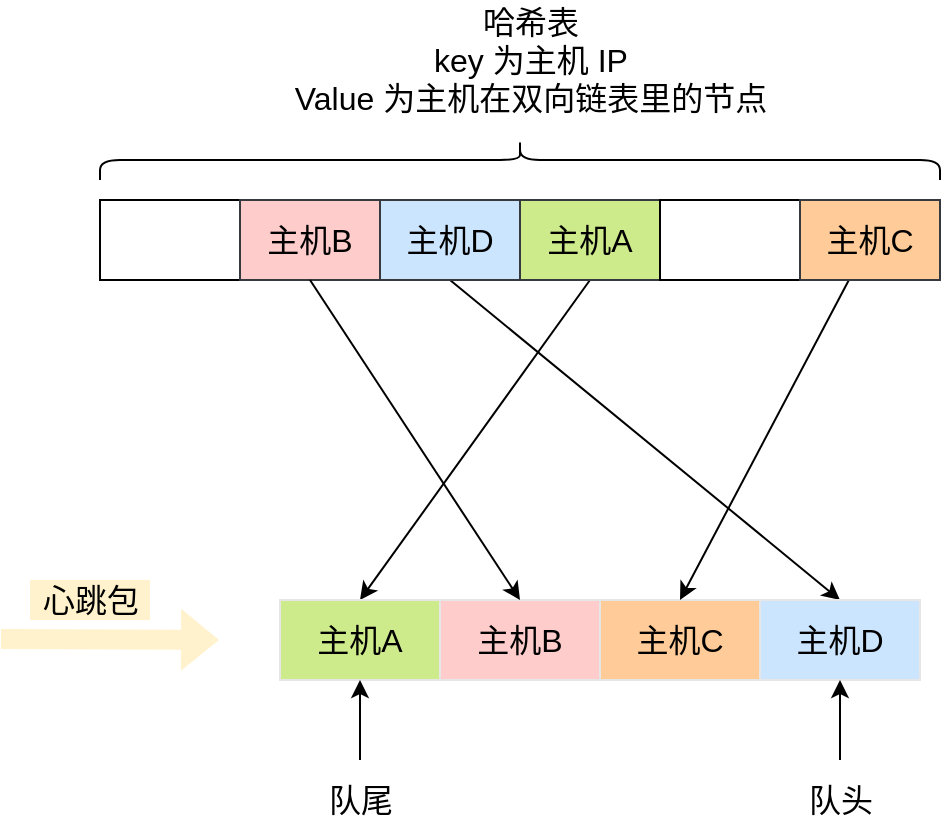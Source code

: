 <mxfile version="14.6.11" type="github">
  <diagram id="6RhRDXMo98UlsTGDwwDf" name="第 1 页">
    <mxGraphModel dx="946" dy="443" grid="1" gridSize="10" guides="1" tooltips="1" connect="1" arrows="1" fold="1" page="1" pageScale="1" pageWidth="827" pageHeight="1169" math="0" shadow="0">
      <root>
        <mxCell id="0" />
        <mxCell id="1" parent="0" />
        <mxCell id="YKfZpbxEMDAa817vgpCx-1" value="" style="rounded=0;whiteSpace=wrap;html=1;" vertex="1" parent="1">
          <mxGeometry x="115" y="130" width="70" height="40" as="geometry" />
        </mxCell>
        <mxCell id="YKfZpbxEMDAa817vgpCx-2" value="&lt;span style=&quot;font-size: 16px&quot;&gt;主机B&lt;/span&gt;" style="rounded=0;whiteSpace=wrap;html=1;fillColor=#ffcccc;strokeColor=#36393d;" vertex="1" parent="1">
          <mxGeometry x="185" y="130" width="70" height="40" as="geometry" />
        </mxCell>
        <mxCell id="YKfZpbxEMDAa817vgpCx-18" style="rounded=0;orthogonalLoop=1;jettySize=auto;html=1;entryX=0.5;entryY=0;entryDx=0;entryDy=0;exitX=0.5;exitY=1;exitDx=0;exitDy=0;" edge="1" parent="1" source="YKfZpbxEMDAa817vgpCx-3" target="YKfZpbxEMDAa817vgpCx-9">
          <mxGeometry relative="1" as="geometry" />
        </mxCell>
        <mxCell id="YKfZpbxEMDAa817vgpCx-3" value="&lt;span style=&quot;font-size: 16px&quot;&gt;主机D&lt;/span&gt;" style="rounded=0;whiteSpace=wrap;html=1;fillColor=#cce5ff;strokeColor=#36393d;" vertex="1" parent="1">
          <mxGeometry x="255" y="130" width="70" height="40" as="geometry" />
        </mxCell>
        <mxCell id="YKfZpbxEMDAa817vgpCx-19" style="edgeStyle=none;rounded=0;orthogonalLoop=1;jettySize=auto;html=1;entryX=0.5;entryY=0;entryDx=0;entryDy=0;exitX=0.5;exitY=1;exitDx=0;exitDy=0;" edge="1" parent="1" source="YKfZpbxEMDAa817vgpCx-4" target="YKfZpbxEMDAa817vgpCx-6">
          <mxGeometry relative="1" as="geometry" />
        </mxCell>
        <mxCell id="YKfZpbxEMDAa817vgpCx-4" value="&lt;span style=&quot;font-size: 16px&quot;&gt;主机A&lt;/span&gt;" style="rounded=0;whiteSpace=wrap;html=1;fillColor=#cdeb8b;strokeColor=#36393d;" vertex="1" parent="1">
          <mxGeometry x="325" y="130" width="70" height="40" as="geometry" />
        </mxCell>
        <mxCell id="YKfZpbxEMDAa817vgpCx-5" value="" style="rounded=0;whiteSpace=wrap;html=1;" vertex="1" parent="1">
          <mxGeometry x="395" y="130" width="70" height="40" as="geometry" />
        </mxCell>
        <mxCell id="YKfZpbxEMDAa817vgpCx-6" value="主机A" style="rounded=0;whiteSpace=wrap;html=1;fontSize=16;fillColor=#cdeb8b;strokeColor=#E6E6E6;" vertex="1" parent="1">
          <mxGeometry x="205" y="330" width="80" height="40" as="geometry" />
        </mxCell>
        <mxCell id="YKfZpbxEMDAa817vgpCx-7" value="&lt;span style=&quot;font-size: 16px;&quot;&gt;主机B&lt;/span&gt;" style="rounded=0;whiteSpace=wrap;html=1;fontSize=16;fillColor=#ffcccc;strokeColor=#E6E6E6;" vertex="1" parent="1">
          <mxGeometry x="285" y="330" width="80" height="40" as="geometry" />
        </mxCell>
        <mxCell id="YKfZpbxEMDAa817vgpCx-8" value="&lt;span style=&quot;font-size: 16px;&quot;&gt;主机C&lt;/span&gt;" style="rounded=0;whiteSpace=wrap;html=1;fontSize=16;fillColor=#ffcc99;strokeColor=#E6E6E6;" vertex="1" parent="1">
          <mxGeometry x="365" y="330" width="80" height="40" as="geometry" />
        </mxCell>
        <mxCell id="YKfZpbxEMDAa817vgpCx-9" value="&lt;span style=&quot;font-size: 16px;&quot;&gt;主机D&lt;/span&gt;" style="rounded=0;whiteSpace=wrap;html=1;fontSize=16;fillColor=#cce5ff;strokeColor=#E6E6E6;" vertex="1" parent="1">
          <mxGeometry x="445" y="330" width="80" height="40" as="geometry" />
        </mxCell>
        <mxCell id="YKfZpbxEMDAa817vgpCx-10" value="" style="shape=flexArrow;endArrow=classic;html=1;fontSize=16;fillColor=#fff2cc;strokeColor=none;" edge="1" parent="1">
          <mxGeometry width="50" height="50" relative="1" as="geometry">
            <mxPoint x="65" y="349.5" as="sourcePoint" />
            <mxPoint x="175" y="350" as="targetPoint" />
          </mxGeometry>
        </mxCell>
        <mxCell id="YKfZpbxEMDAa817vgpCx-11" value="心跳包" style="text;html=1;align=center;verticalAlign=middle;resizable=0;points=[];autosize=1;fontSize=16;fillColor=#fff2cc;" vertex="1" parent="1">
          <mxGeometry x="80" y="320" width="60" height="20" as="geometry" />
        </mxCell>
        <mxCell id="YKfZpbxEMDAa817vgpCx-12" value="队头" style="text;html=1;align=center;verticalAlign=middle;resizable=0;points=[];autosize=1;strokeColor=none;fontSize=16;" vertex="1" parent="1">
          <mxGeometry x="460" y="420" width="50" height="20" as="geometry" />
        </mxCell>
        <mxCell id="YKfZpbxEMDAa817vgpCx-13" value="队尾" style="text;html=1;align=center;verticalAlign=middle;resizable=0;points=[];autosize=1;strokeColor=none;fontSize=16;" vertex="1" parent="1">
          <mxGeometry x="220" y="420" width="50" height="20" as="geometry" />
        </mxCell>
        <mxCell id="YKfZpbxEMDAa817vgpCx-14" value="" style="endArrow=classic;html=1;fontSize=16;entryX=0.5;entryY=1;entryDx=0;entryDy=0;" edge="1" parent="1" target="YKfZpbxEMDAa817vgpCx-6">
          <mxGeometry width="50" height="50" relative="1" as="geometry">
            <mxPoint x="245" y="410" as="sourcePoint" />
            <mxPoint x="265" y="370" as="targetPoint" />
          </mxGeometry>
        </mxCell>
        <mxCell id="YKfZpbxEMDAa817vgpCx-15" value="" style="endArrow=classic;html=1;fontSize=16;entryX=0.5;entryY=1;entryDx=0;entryDy=0;" edge="1" parent="1" target="YKfZpbxEMDAa817vgpCx-9">
          <mxGeometry width="50" height="50" relative="1" as="geometry">
            <mxPoint x="485" y="410" as="sourcePoint" />
            <mxPoint x="430" y="380" as="targetPoint" />
          </mxGeometry>
        </mxCell>
        <mxCell id="YKfZpbxEMDAa817vgpCx-20" style="edgeStyle=none;rounded=0;orthogonalLoop=1;jettySize=auto;html=1;entryX=0.5;entryY=0;entryDx=0;entryDy=0;" edge="1" parent="1" source="YKfZpbxEMDAa817vgpCx-16" target="YKfZpbxEMDAa817vgpCx-8">
          <mxGeometry relative="1" as="geometry">
            <mxPoint x="550" y="220" as="targetPoint" />
          </mxGeometry>
        </mxCell>
        <mxCell id="YKfZpbxEMDAa817vgpCx-16" value="&lt;span style=&quot;font-size: 16px&quot;&gt;主机C&lt;/span&gt;" style="rounded=0;whiteSpace=wrap;html=1;fillColor=#ffcc99;strokeColor=#36393d;" vertex="1" parent="1">
          <mxGeometry x="465" y="130" width="70" height="40" as="geometry" />
        </mxCell>
        <mxCell id="YKfZpbxEMDAa817vgpCx-17" value="" style="endArrow=classic;html=1;exitX=0.5;exitY=1;exitDx=0;exitDy=0;entryX=0.5;entryY=0;entryDx=0;entryDy=0;" edge="1" parent="1" source="YKfZpbxEMDAa817vgpCx-2" target="YKfZpbxEMDAa817vgpCx-7">
          <mxGeometry width="50" height="50" relative="1" as="geometry">
            <mxPoint x="250" y="280" as="sourcePoint" />
            <mxPoint x="300" y="230" as="targetPoint" />
          </mxGeometry>
        </mxCell>
        <mxCell id="YKfZpbxEMDAa817vgpCx-21" value="" style="shape=curlyBracket;whiteSpace=wrap;html=1;rounded=1;rotation=90;" vertex="1" parent="1">
          <mxGeometry x="315" y="-100" width="20" height="420" as="geometry" />
        </mxCell>
        <mxCell id="YKfZpbxEMDAa817vgpCx-22" value="哈希表&lt;br style=&quot;font-size: 16px;&quot;&gt;key 为主机 IP&lt;br style=&quot;font-size: 16px;&quot;&gt;Value 为主机在双向链表里的节点" style="text;html=1;align=center;verticalAlign=middle;resizable=0;points=[];autosize=1;strokeColor=none;fontSize=16;" vertex="1" parent="1">
          <mxGeometry x="205" y="30" width="250" height="60" as="geometry" />
        </mxCell>
      </root>
    </mxGraphModel>
  </diagram>
</mxfile>
